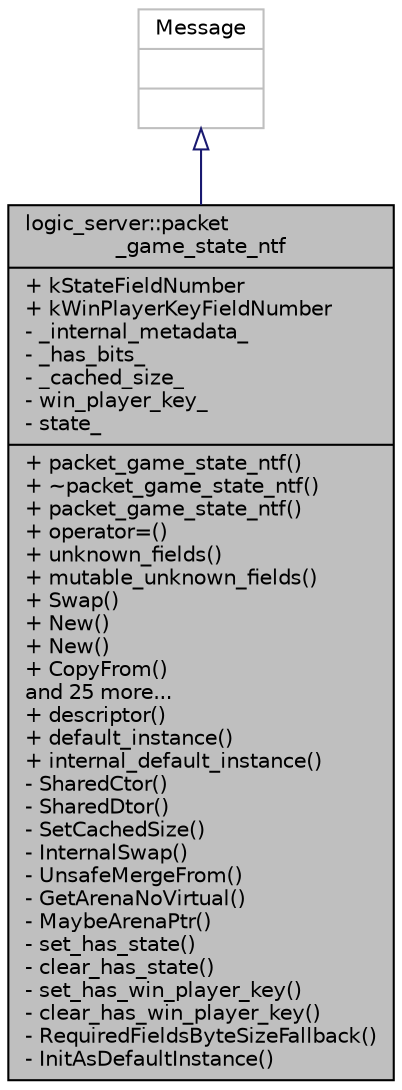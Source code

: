digraph "logic_server::packet_game_state_ntf"
{
  edge [fontname="Helvetica",fontsize="10",labelfontname="Helvetica",labelfontsize="10"];
  node [fontname="Helvetica",fontsize="10",shape=record];
  Node0 [label="{logic_server::packet\l_game_state_ntf\n|+ kStateFieldNumber\l+ kWinPlayerKeyFieldNumber\l- _internal_metadata_\l- _has_bits_\l- _cached_size_\l- win_player_key_\l- state_\l|+ packet_game_state_ntf()\l+ ~packet_game_state_ntf()\l+ packet_game_state_ntf()\l+ operator=()\l+ unknown_fields()\l+ mutable_unknown_fields()\l+ Swap()\l+ New()\l+ New()\l+ CopyFrom()\land 25 more...\l+ descriptor()\l+ default_instance()\l+ internal_default_instance()\l- SharedCtor()\l- SharedDtor()\l- SetCachedSize()\l- InternalSwap()\l- UnsafeMergeFrom()\l- GetArenaNoVirtual()\l- MaybeArenaPtr()\l- set_has_state()\l- clear_has_state()\l- set_has_win_player_key()\l- clear_has_win_player_key()\l- RequiredFieldsByteSizeFallback()\l- InitAsDefaultInstance()\l}",height=0.2,width=0.4,color="black", fillcolor="grey75", style="filled", fontcolor="black"];
  Node1 -> Node0 [dir="back",color="midnightblue",fontsize="10",style="solid",arrowtail="onormal",fontname="Helvetica"];
  Node1 [label="{Message\n||}",height=0.2,width=0.4,color="grey75", fillcolor="white", style="filled"];
}
